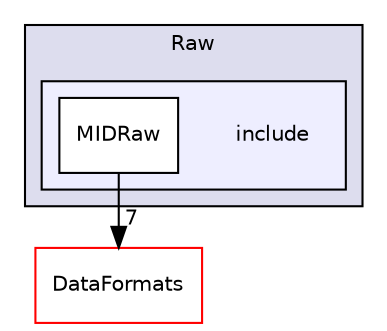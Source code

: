 digraph "/home/travis/build/AliceO2Group/AliceO2/Detectors/MUON/MID/Raw/include" {
  bgcolor=transparent;
  compound=true
  node [ fontsize="10", fontname="Helvetica"];
  edge [ labelfontsize="10", labelfontname="Helvetica"];
  subgraph clusterdir_55bb03bc4479a61c5f6db133927cb48c {
    graph [ bgcolor="#ddddee", pencolor="black", label="Raw" fontname="Helvetica", fontsize="10", URL="dir_55bb03bc4479a61c5f6db133927cb48c.html"]
  subgraph clusterdir_c79384bd87b5c57290ef89b923823ea3 {
    graph [ bgcolor="#eeeeff", pencolor="black", label="" URL="dir_c79384bd87b5c57290ef89b923823ea3.html"];
    dir_c79384bd87b5c57290ef89b923823ea3 [shape=plaintext label="include"];
    dir_cf67c7686dc077e07a973748f5f79063 [shape=box label="MIDRaw" color="black" fillcolor="white" style="filled" URL="dir_cf67c7686dc077e07a973748f5f79063.html"];
  }
  }
  dir_2171f7ec022c5423887b07c69b2f5b48 [shape=box label="DataFormats" color="red" URL="dir_2171f7ec022c5423887b07c69b2f5b48.html"];
  dir_cf67c7686dc077e07a973748f5f79063->dir_2171f7ec022c5423887b07c69b2f5b48 [headlabel="7", labeldistance=1.5 headhref="dir_000477_000055.html"];
}
